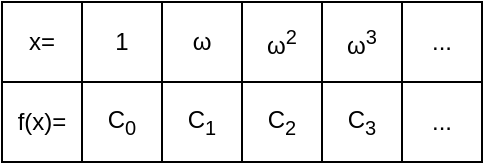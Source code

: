 <mxfile version="14.9.4"><diagram id="Yu6fQ5MHLcuKusEOUkrZ" name="Page-1"><mxGraphModel dx="1422" dy="769" grid="1" gridSize="10" guides="1" tooltips="1" connect="1" arrows="1" fold="1" page="1" pageScale="1" pageWidth="850" pageHeight="1100" math="0" shadow="0"><root><mxCell id="0"/><mxCell id="1" parent="0"/><mxCell id="13Sdf1sf5CFvwE4lP-rX-1" value="ω" style="rounded=0;whiteSpace=wrap;html=1;" vertex="1" parent="1"><mxGeometry x="360" y="360" width="40" height="40" as="geometry"/></mxCell><mxCell id="13Sdf1sf5CFvwE4lP-rX-2" value="1" style="rounded=0;whiteSpace=wrap;html=1;" vertex="1" parent="1"><mxGeometry x="320" y="360" width="40" height="40" as="geometry"/></mxCell><mxCell id="13Sdf1sf5CFvwE4lP-rX-3" value="x=" style="rounded=0;whiteSpace=wrap;html=1;" vertex="1" parent="1"><mxGeometry x="280" y="360" width="40" height="40" as="geometry"/></mxCell><mxCell id="13Sdf1sf5CFvwE4lP-rX-4" value="ω&lt;sup&gt;2&lt;/sup&gt;" style="rounded=0;whiteSpace=wrap;html=1;" vertex="1" parent="1"><mxGeometry x="400" y="360" width="40" height="40" as="geometry"/></mxCell><mxCell id="13Sdf1sf5CFvwE4lP-rX-5" value="ω&lt;sup&gt;3&lt;/sup&gt;" style="rounded=0;whiteSpace=wrap;html=1;" vertex="1" parent="1"><mxGeometry x="440" y="360" width="40" height="40" as="geometry"/></mxCell><mxCell id="13Sdf1sf5CFvwE4lP-rX-6" value="..." style="rounded=0;whiteSpace=wrap;html=1;" vertex="1" parent="1"><mxGeometry x="480" y="360" width="40" height="40" as="geometry"/></mxCell><mxCell id="13Sdf1sf5CFvwE4lP-rX-7" value="C&lt;sub&gt;1&lt;/sub&gt;" style="rounded=0;whiteSpace=wrap;html=1;" vertex="1" parent="1"><mxGeometry x="360" y="400" width="40" height="40" as="geometry"/></mxCell><mxCell id="13Sdf1sf5CFvwE4lP-rX-8" value="C&lt;sub&gt;0&lt;/sub&gt;" style="rounded=0;whiteSpace=wrap;html=1;" vertex="1" parent="1"><mxGeometry x="320" y="400" width="40" height="40" as="geometry"/></mxCell><mxCell id="13Sdf1sf5CFvwE4lP-rX-9" value="f(x)=" style="rounded=0;whiteSpace=wrap;html=1;" vertex="1" parent="1"><mxGeometry x="280" y="400" width="40" height="40" as="geometry"/></mxCell><mxCell id="13Sdf1sf5CFvwE4lP-rX-10" value="C&lt;sub&gt;2&lt;/sub&gt;" style="rounded=0;whiteSpace=wrap;html=1;" vertex="1" parent="1"><mxGeometry x="400" y="400" width="40" height="40" as="geometry"/></mxCell><mxCell id="13Sdf1sf5CFvwE4lP-rX-11" value="C&lt;sub&gt;3&lt;/sub&gt;" style="rounded=0;whiteSpace=wrap;html=1;" vertex="1" parent="1"><mxGeometry x="440" y="400" width="40" height="40" as="geometry"/></mxCell><mxCell id="13Sdf1sf5CFvwE4lP-rX-12" value="..." style="rounded=0;whiteSpace=wrap;html=1;" vertex="1" parent="1"><mxGeometry x="480" y="400" width="40" height="40" as="geometry"/></mxCell></root></mxGraphModel></diagram></mxfile>